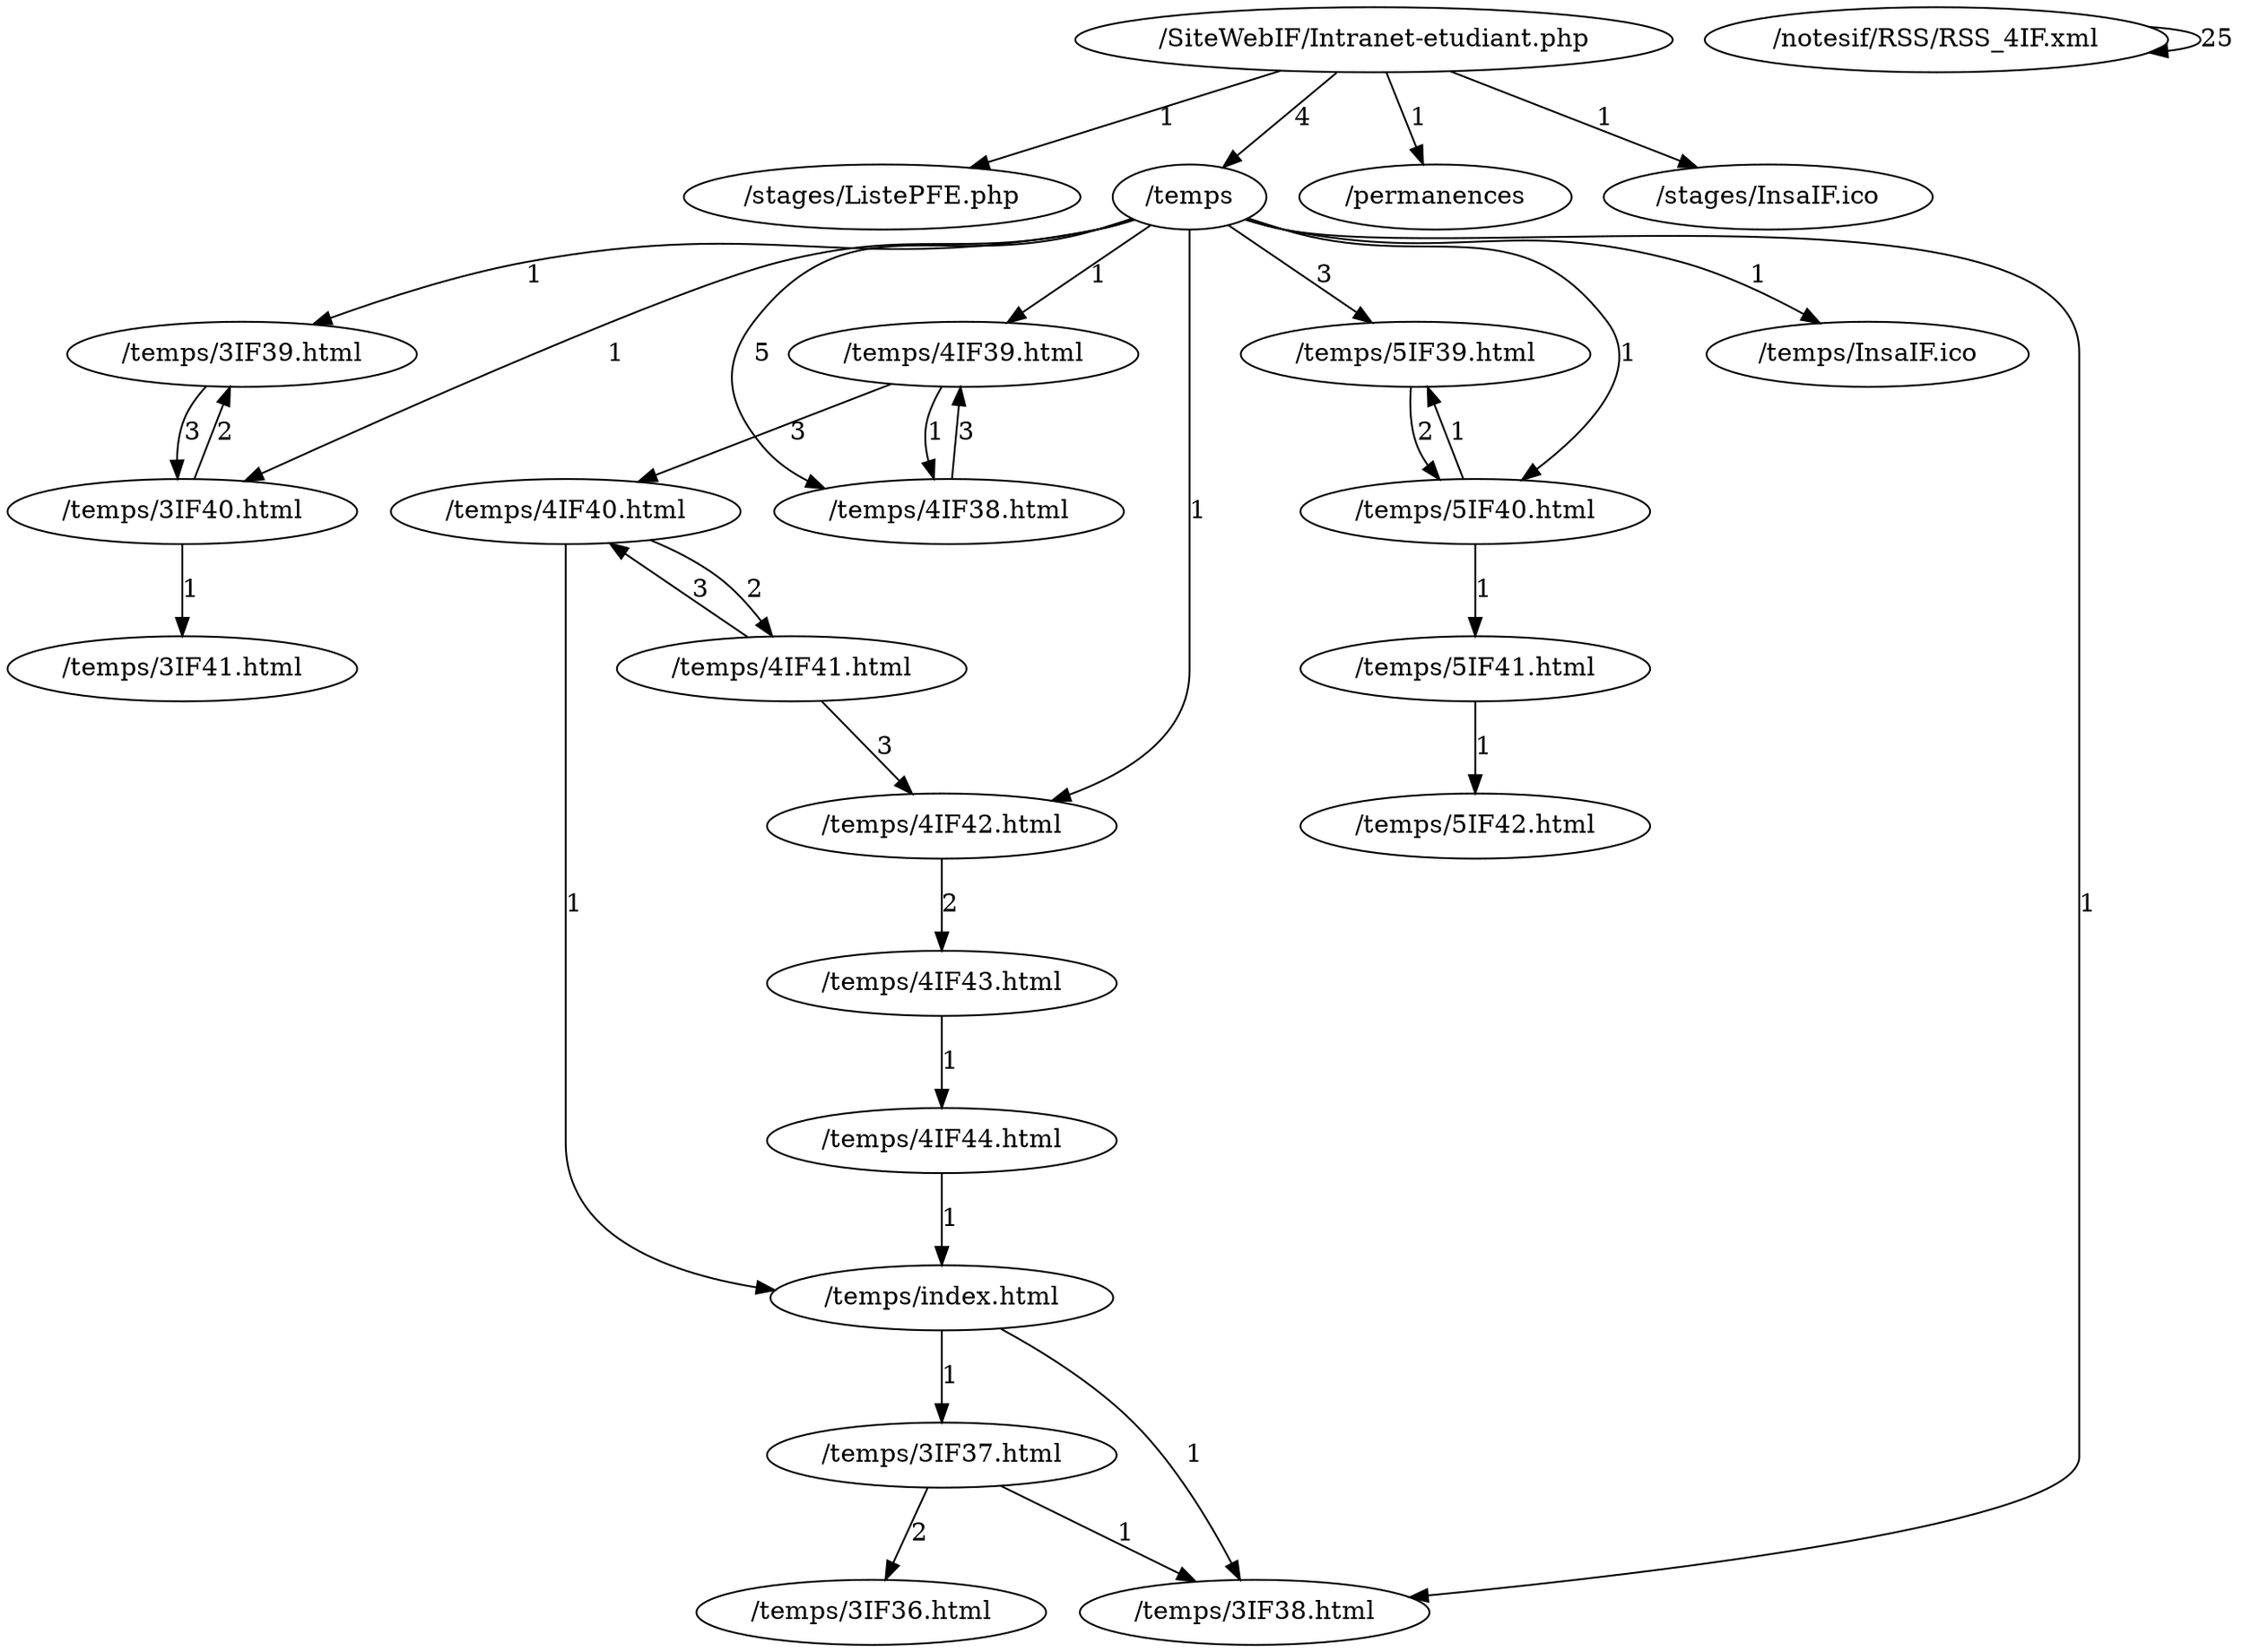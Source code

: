 digraph {
node0[label="/temps/3IF39.html"];
node1[label="/temps/3IF40.html"];
node0 -> node1 [label="3"];
node2[label="/temps/4IF44.html"];
node3[label="/temps/index.html"];
node2 -> node3 [label="1"];
node4[label="/temps/3IF41.html"];
node1 -> node4 [label="1"];
node1 -> node0 [label="2"];
node5[label="/temps/4IF42.html"];
node6[label="/temps/4IF43.html"];
node5 -> node6 [label="2"];
node7[label="/SiteWebIF/Intranet-etudiant.php"];
node8[label="/stages/ListePFE.php"];
node7 -> node8 [label="1"];
node9[label="/temps"];
node7 -> node9 [label="4"];
node10[label="/permanences"];
node7 -> node10 [label="1"];
node11[label="/stages/InsaIF.ico"];
node7 -> node11 [label="1"];
node12[label="/temps/4IF39.html"];
node13[label="/temps/4IF38.html"];
node12 -> node13 [label="1"];
node14[label="/temps/4IF40.html"];
node12 -> node14 [label="3"];
node15[label="/temps/5IF39.html"];
node16[label="/temps/5IF40.html"];
node15 -> node16 [label="2"];
node17[label="/notesif/RSS/RSS_4IF.xml"];
node17 -> node17 [label="25"];
node16 -> node15 [label="1"];
node18[label="/temps/5IF41.html"];
node16 -> node18 [label="1"];
node9 -> node16 [label="1"];
node9 -> node0 [label="1"];
node9 -> node13 [label="5"];
node19[label="/temps/InsaIF.ico"];
node9 -> node19 [label="1"];
node20[label="/temps/3IF38.html"];
node9 -> node20 [label="1"];
node9 -> node1 [label="1"];
node9 -> node12 [label="1"];
node9 -> node5 [label="1"];
node9 -> node15 [label="3"];
node13 -> node12 [label="3"];
node3 -> node20 [label="1"];
node21[label="/temps/3IF37.html"];
node3 -> node21 [label="1"];
node21 -> node20 [label="1"];
node22[label="/temps/3IF36.html"];
node21 -> node22 [label="2"];
node23[label="/temps/4IF41.html"];
node23 -> node14 [label="3"];
node23 -> node5 [label="3"];
node14 -> node23 [label="2"];
node14 -> node3 [label="1"];
node24[label="/temps/5IF42.html"];
node18 -> node24 [label="1"];
node6 -> node2 [label="1"];
}